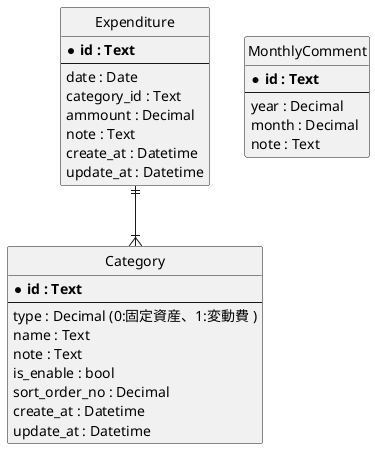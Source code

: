 @startuml
' hide the spot
hide circle

' avoid problems with angled crows feet
skinparam linetype ortho

entity "Expenditure" as exp {
  * **id : Text**
  --
  date : Date
  category_id : Text
  ammount : Decimal
  note : Text
  create_at : Datetime
  update_at : Datetime
}

entity "Category" as cat {
  * **id : Text**
  --
  type : Decimal (0:固定資産、1:変動費 )
  name : Text
  note : Text
  is_enable : bool
  sort_order_no : Decimal
  create_at : Datetime
  update_at : Datetime
}

entity "MonthlyComment" as cmt {
  * **id : Text**
  --
  year : Decimal
  month : Decimal
  note : Text
}

exp ||--|{ cat

@enduml
